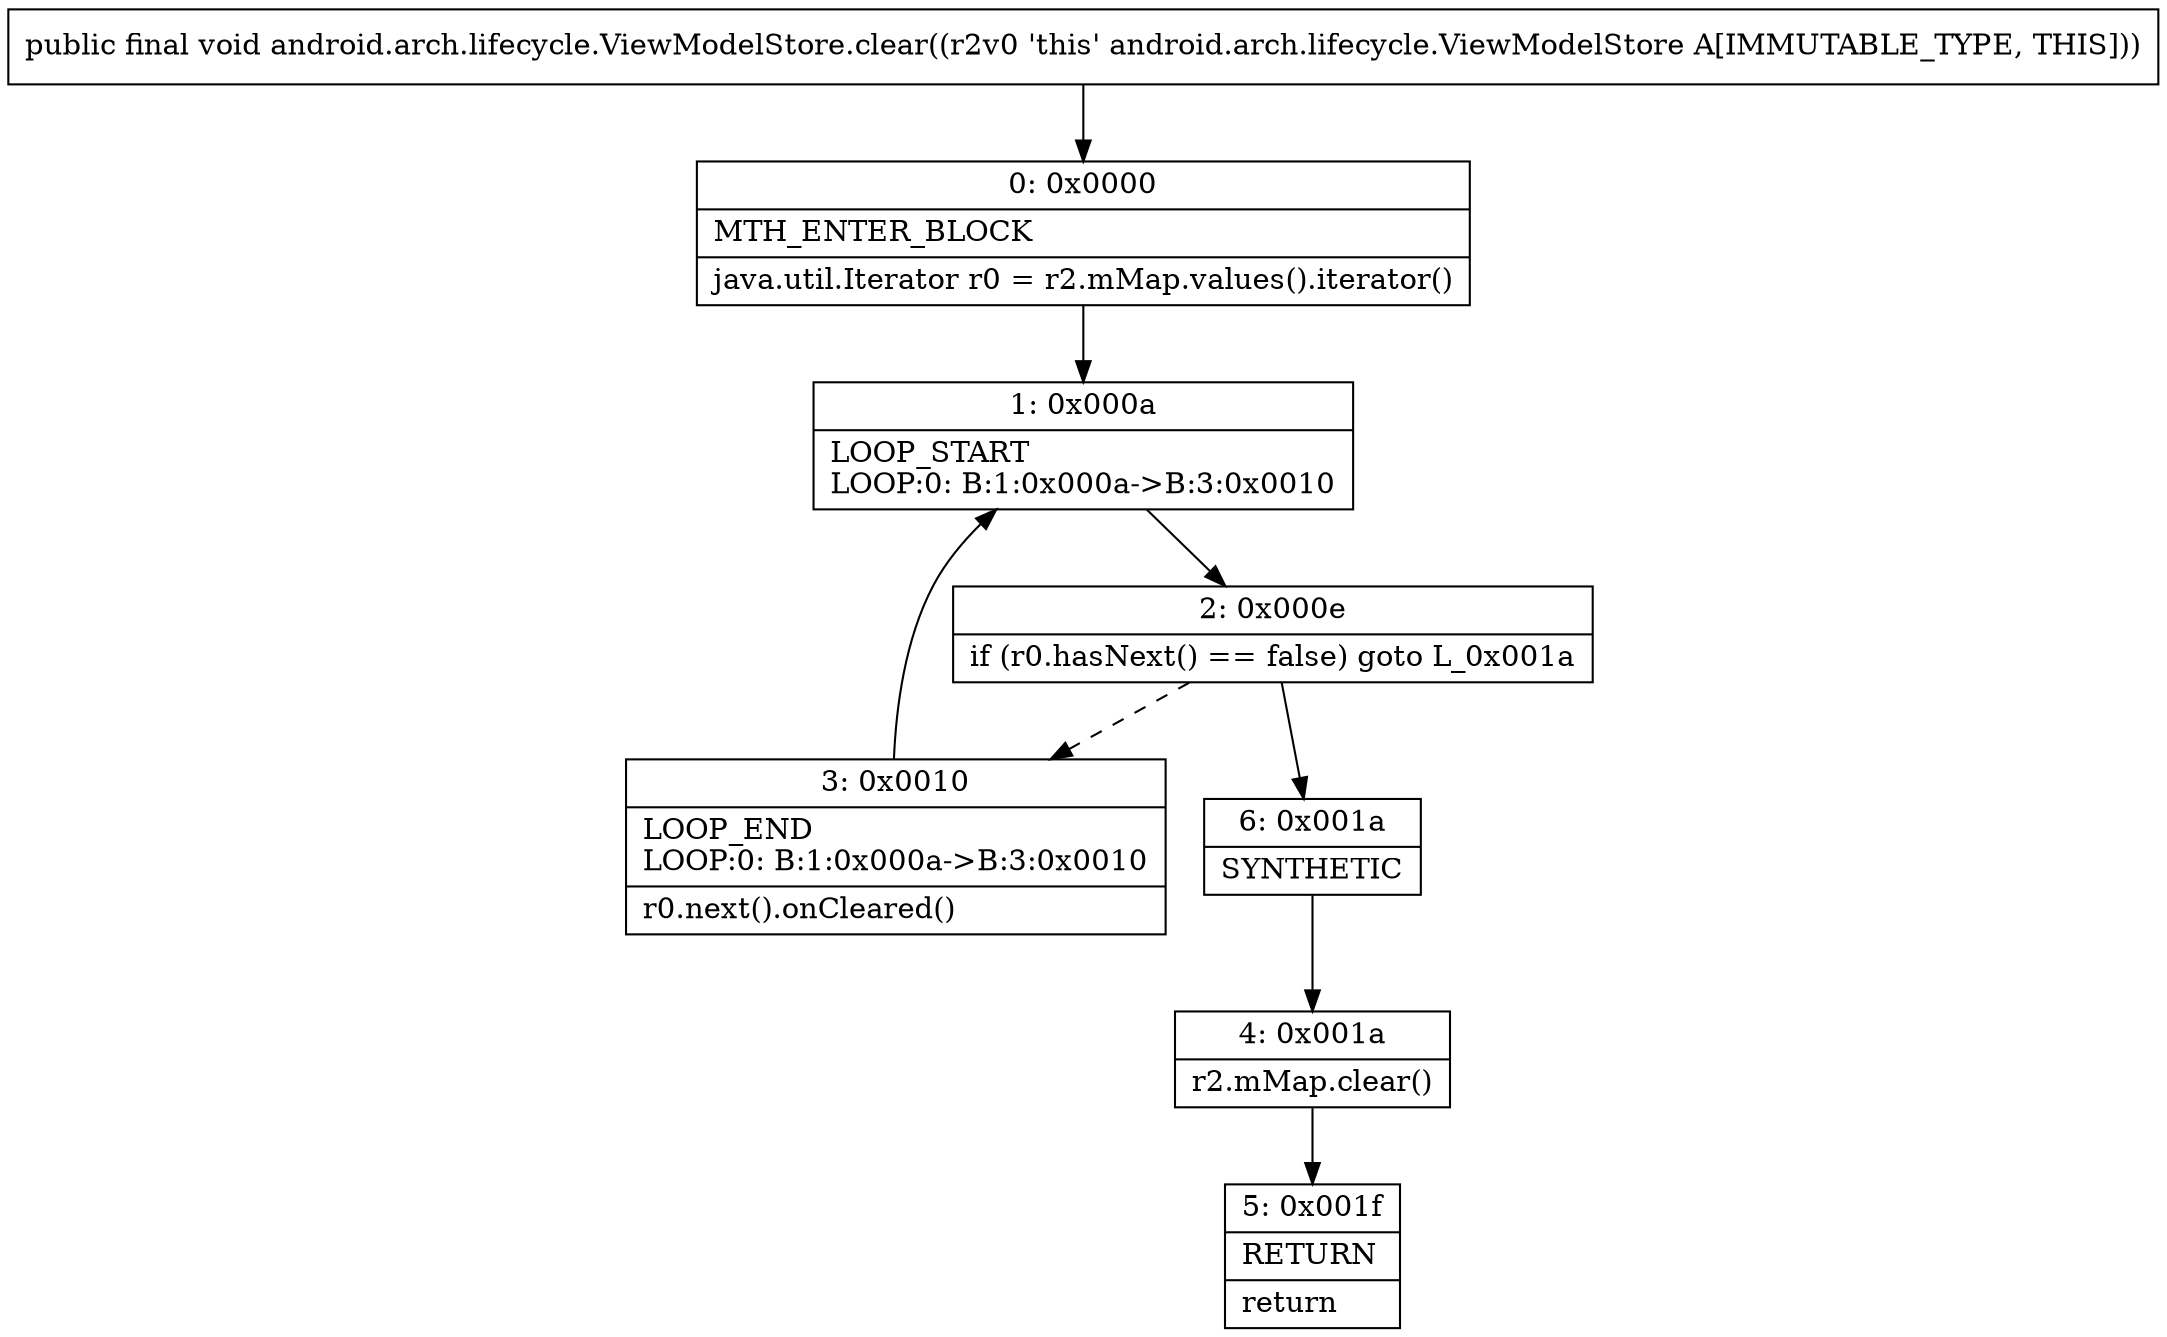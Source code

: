 digraph "CFG forandroid.arch.lifecycle.ViewModelStore.clear()V" {
Node_0 [shape=record,label="{0\:\ 0x0000|MTH_ENTER_BLOCK\l|java.util.Iterator r0 = r2.mMap.values().iterator()\l}"];
Node_1 [shape=record,label="{1\:\ 0x000a|LOOP_START\lLOOP:0: B:1:0x000a\-\>B:3:0x0010\l}"];
Node_2 [shape=record,label="{2\:\ 0x000e|if (r0.hasNext() == false) goto L_0x001a\l}"];
Node_3 [shape=record,label="{3\:\ 0x0010|LOOP_END\lLOOP:0: B:1:0x000a\-\>B:3:0x0010\l|r0.next().onCleared()\l}"];
Node_4 [shape=record,label="{4\:\ 0x001a|r2.mMap.clear()\l}"];
Node_5 [shape=record,label="{5\:\ 0x001f|RETURN\l|return\l}"];
Node_6 [shape=record,label="{6\:\ 0x001a|SYNTHETIC\l}"];
MethodNode[shape=record,label="{public final void android.arch.lifecycle.ViewModelStore.clear((r2v0 'this' android.arch.lifecycle.ViewModelStore A[IMMUTABLE_TYPE, THIS])) }"];
MethodNode -> Node_0;
Node_0 -> Node_1;
Node_1 -> Node_2;
Node_2 -> Node_3[style=dashed];
Node_2 -> Node_6;
Node_3 -> Node_1;
Node_4 -> Node_5;
Node_6 -> Node_4;
}

